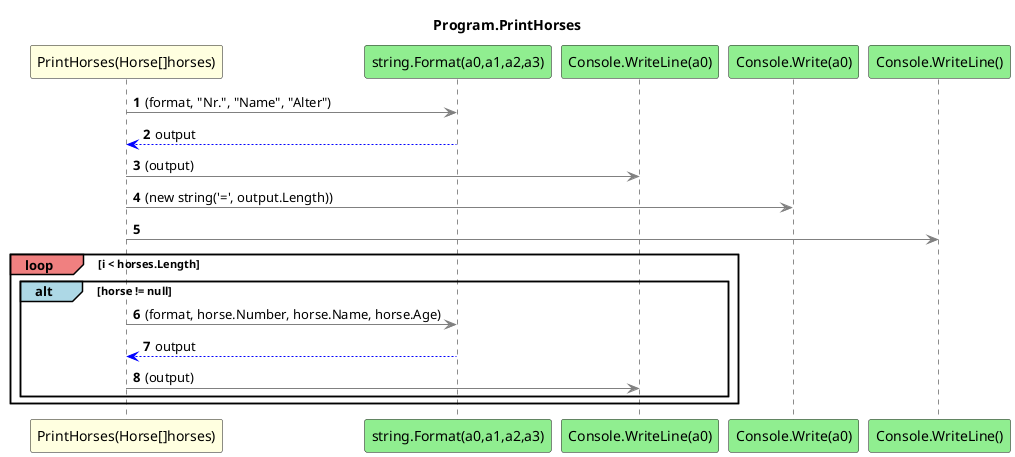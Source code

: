 @startuml Program.PrintHorses
title Program.PrintHorses
participant "PrintHorses(Horse[]horses)" as PrintHorses_p0 #LightYellow
participant "string.Format(a0,a1,a2,a3)" as string_Format_a0_a1_a2_a3 #LightGreen
participant "Console.WriteLine(a0)" as Console_WriteLine_a0 #LightGreen
participant "Console.Write(a0)" as Console_Write_a0 #LightGreen
participant "Console.WriteLine()" as Console_WriteLine #LightGreen
autonumber
PrintHorses_p0 -[#grey]> string_Format_a0_a1_a2_a3 : (format, "Nr.", "Name", "Alter")
string_Format_a0_a1_a2_a3 -[#blue]-> PrintHorses_p0 : output
PrintHorses_p0 -[#grey]> Console_WriteLine_a0 : (output)
PrintHorses_p0 -[#grey]> Console_Write_a0 : (new string('=', output.Length))
PrintHorses_p0 -[#grey]> Console_WriteLine
loop#LightCoral i < horses.Length
    alt#LightBlue horse != null
        PrintHorses_p0 -[#grey]> string_Format_a0_a1_a2_a3 : (format, horse.Number, horse.Name, horse.Age)
        string_Format_a0_a1_a2_a3 -[#blue]-> PrintHorses_p0 : output
        PrintHorses_p0 -[#grey]> Console_WriteLine_a0 : (output)
    end
end
@enduml
